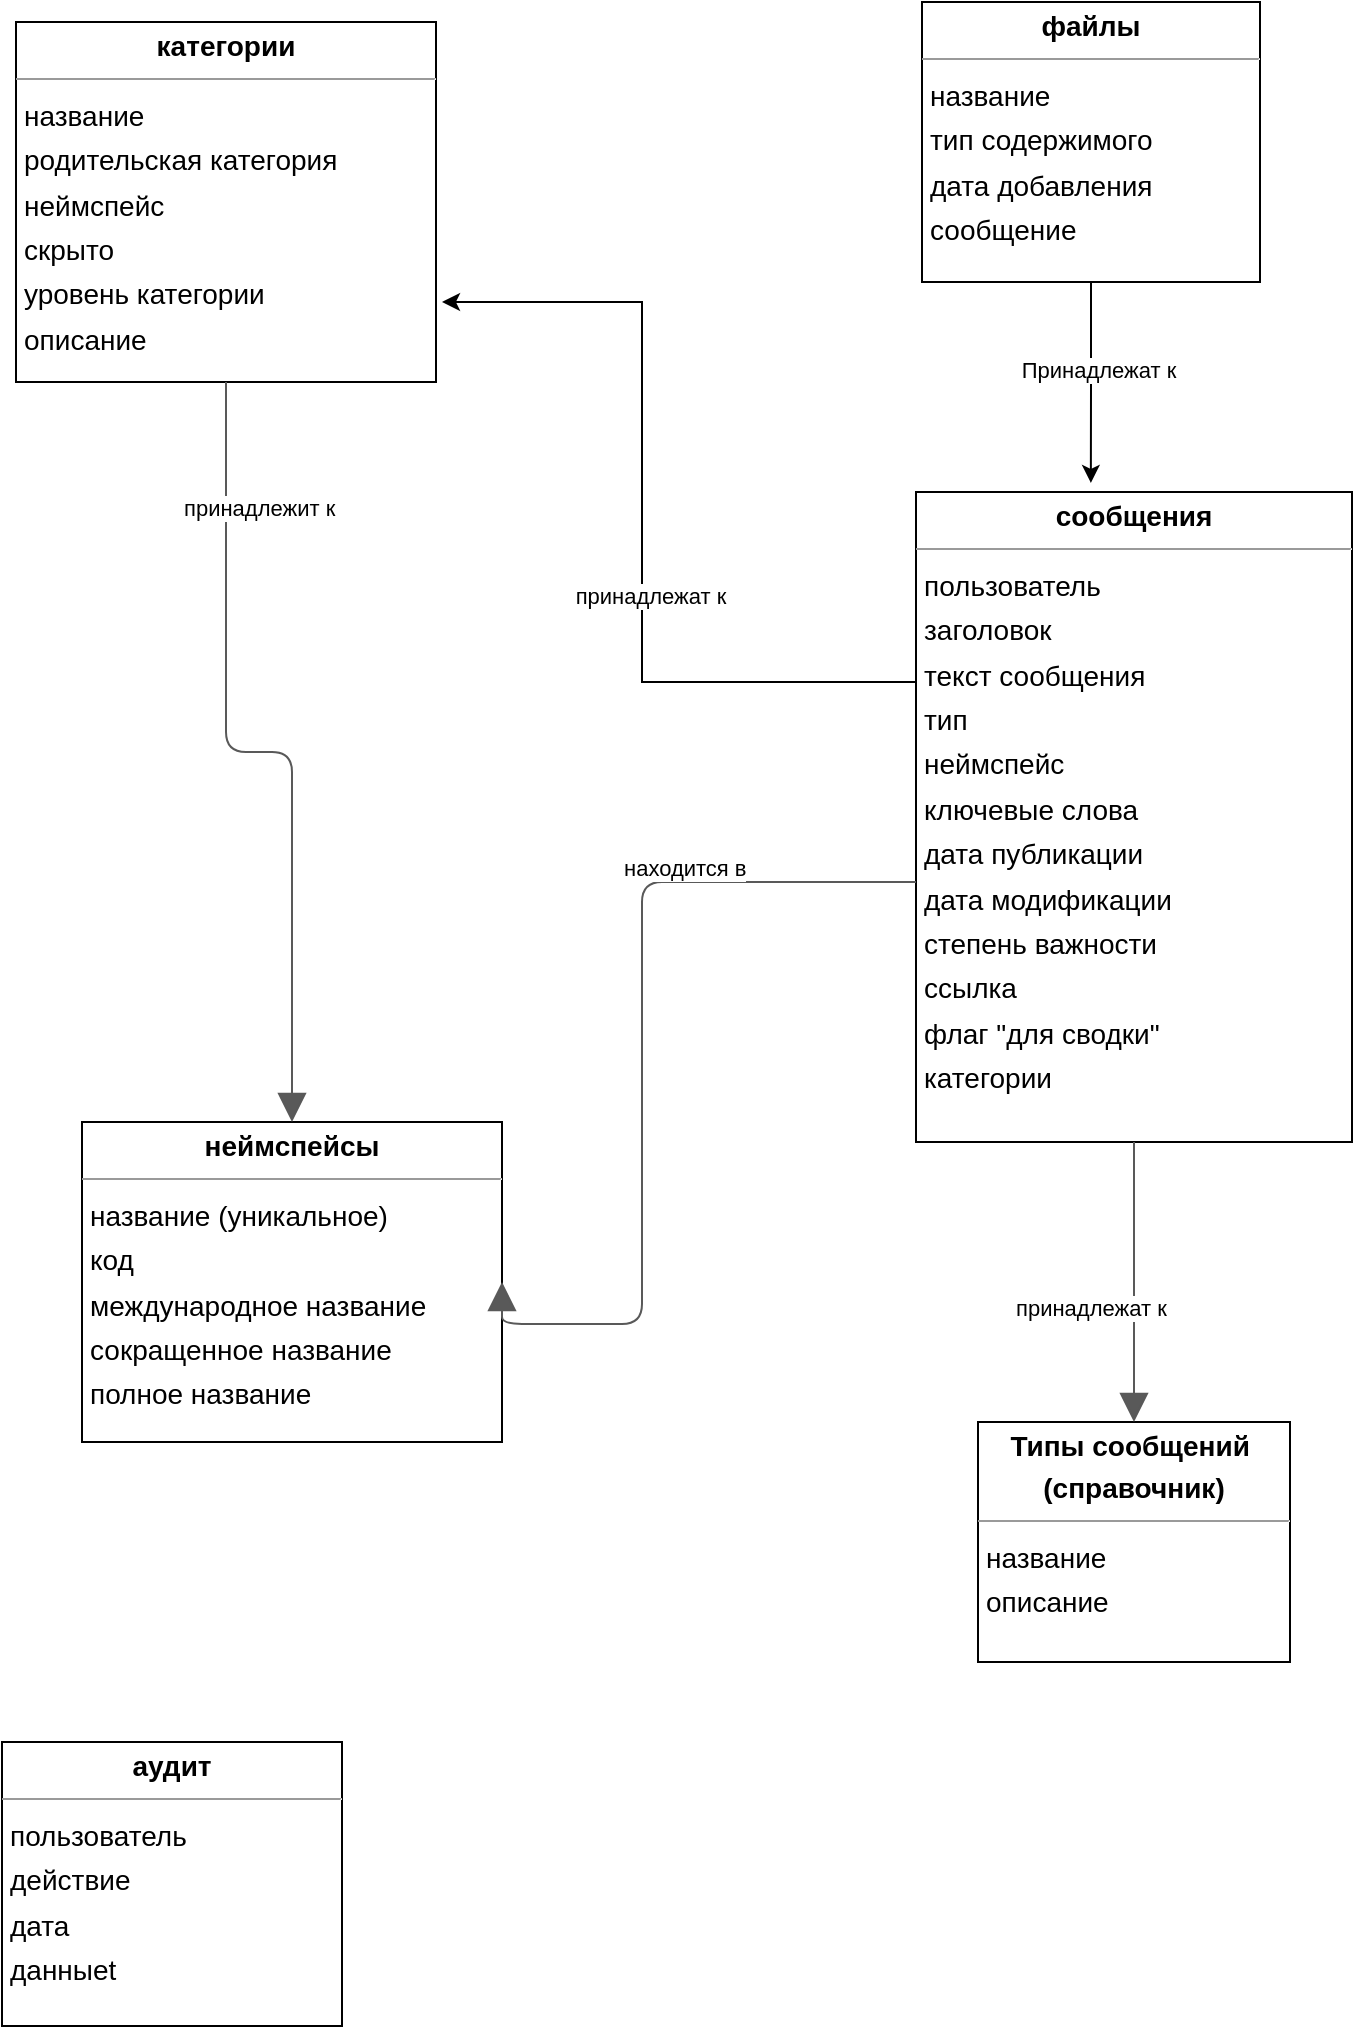 <mxfile version="26.0.11" pages="6">
  <diagram id="8YVet-FXSzYokZO9BPNg" name="Инфологическая">
    <mxGraphModel dx="1450" dy="965" grid="1" gridSize="10" guides="1" tooltips="1" connect="1" arrows="1" fold="1" page="0" pageScale="1" pageWidth="827" pageHeight="1169" background="none" math="0" shadow="0">
      <root>
        <mxCell id="0" />
        <mxCell id="1" parent="0" />
        <mxCell id="node1" value="&lt;p style=&quot;margin:0px;margin-top:4px;text-align:center;&quot;&gt;&lt;b&gt;аудит&lt;/b&gt;&lt;/p&gt;&lt;hr size=&quot;1&quot;&gt;&lt;p style=&quot;margin:0 0 0 4px;line-height:1.6;&quot;&gt; пользователь&lt;/p&gt;&lt;p style=&quot;margin:0 0 0 4px;line-height:1.6;&quot;&gt;действие&lt;/p&gt;&lt;p style=&quot;margin:0 0 0 4px;line-height:1.6;&quot;&gt;дата&lt;/p&gt;&lt;p style=&quot;margin:0 0 0 4px;line-height:1.6;&quot;&gt;данныеt&lt;/p&gt;" style="verticalAlign=top;align=left;overflow=fill;fontSize=14;fontFamily=Helvetica;html=1;rounded=0;shadow=0;comic=0;labelBackgroundColor=none;strokeWidth=1;" parent="1" vertex="1">
          <mxGeometry x="-200" y="790" width="170" height="142" as="geometry" />
        </mxCell>
        <mxCell id="node10" value="&lt;p style=&quot;margin:0px;margin-top:4px;text-align:center;&quot;&gt;&lt;b&gt;категории&lt;/b&gt;&lt;/p&gt;&lt;hr size=&quot;1&quot;&gt;&lt;p style=&quot;margin:0 0 0 4px;line-height:1.6;&quot;&gt;название&lt;br&gt;родительская категория&lt;/p&gt;&lt;p style=&quot;margin:0 0 0 4px;line-height:1.6;&quot;&gt;неймспейс&lt;br&gt;скрыто&lt;br&gt;уровень категории&lt;br&gt;описание&lt;/p&gt;" style="verticalAlign=top;align=left;overflow=fill;fontSize=14;fontFamily=Helvetica;html=1;rounded=0;shadow=0;comic=0;labelBackgroundColor=none;strokeWidth=1;" parent="1" vertex="1">
          <mxGeometry x="-193" y="-70" width="210" height="180" as="geometry" />
        </mxCell>
        <mxCell id="node6" value="&lt;p style=&quot;margin:0px;margin-top:4px;text-align:center;&quot;&gt;&lt;b&gt;файлы&lt;/b&gt;&lt;/p&gt;&lt;hr size=&quot;1&quot;&gt;&lt;p style=&quot;margin:0 0 0 4px;line-height:1.6;&quot;&gt;название&lt;br&gt;тип содержимого&lt;br&gt;дата добавления&lt;br&gt;сообщение&lt;br&gt;&lt;/p&gt;" style="verticalAlign=top;align=left;overflow=fill;fontSize=14;fontFamily=Helvetica;html=1;rounded=0;shadow=0;comic=0;labelBackgroundColor=none;strokeWidth=1;" parent="1" vertex="1">
          <mxGeometry x="260" y="-80" width="169" height="140" as="geometry" />
        </mxCell>
        <mxCell id="bi7rKY-E8-KPmBx-EdIX-3" style="edgeStyle=orthogonalEdgeStyle;rounded=0;orthogonalLoop=1;jettySize=auto;html=1;" parent="1" source="node4" edge="1">
          <mxGeometry relative="1" as="geometry">
            <mxPoint x="20" y="70" as="targetPoint" />
            <Array as="points">
              <mxPoint x="120" y="260" />
              <mxPoint x="120" y="70" />
            </Array>
          </mxGeometry>
        </mxCell>
        <mxCell id="bi7rKY-E8-KPmBx-EdIX-4" value="принадлежат к" style="edgeLabel;html=1;align=center;verticalAlign=middle;resizable=0;points=[];" parent="bi7rKY-E8-KPmBx-EdIX-3" vertex="1" connectable="0">
          <mxGeometry x="-0.158" y="-4" relative="1" as="geometry">
            <mxPoint as="offset" />
          </mxGeometry>
        </mxCell>
        <mxCell id="node4" value="&lt;p style=&quot;margin:0px;margin-top:4px;text-align:center;&quot;&gt;&lt;b&gt;сообщения&lt;/b&gt;&lt;/p&gt;&lt;hr size=&quot;1&quot;&gt;&lt;p style=&quot;margin:0 0 0 4px;line-height:1.6;&quot;&gt; пользователь&lt;/p&gt;&lt;p style=&quot;margin:0 0 0 4px;line-height:1.6;&quot;&gt;заголовок&lt;/p&gt;&lt;p style=&quot;margin:0 0 0 4px;line-height:1.6;&quot;&gt;текст сообщения&lt;br&gt;тип&lt;br&gt;неймспейс&lt;/p&gt;&lt;p style=&quot;margin:0 0 0 4px;line-height:1.6;&quot;&gt;ключевые слова&lt;/p&gt;&lt;p style=&quot;margin:0 0 0 4px;line-height:1.6;&quot;&gt;дата публикации&lt;/p&gt;&lt;p style=&quot;margin:0 0 0 4px;line-height:1.6;&quot;&gt;дата модификации&lt;/p&gt;&lt;p style=&quot;margin:0 0 0 4px;line-height:1.6;&quot;&gt;степень важности&lt;/p&gt;&lt;p style=&quot;margin:0 0 0 4px;line-height:1.6;&quot;&gt; ссылка&lt;br&gt;&lt;/p&gt;&lt;p style=&quot;margin:0 0 0 4px;line-height:1.6;&quot;&gt;флаг &quot;для сводки&quot;&lt;/p&gt;&lt;p style=&quot;margin:0 0 0 4px;line-height:1.6;&quot;&gt;категории&lt;/p&gt;&lt;p style=&quot;margin:0 0 0 4px;line-height:1.6;&quot;&gt;&lt;br&gt;&lt;/p&gt;" style="verticalAlign=top;align=left;overflow=fill;fontSize=14;fontFamily=Helvetica;html=1;rounded=0;shadow=0;comic=0;labelBackgroundColor=none;strokeWidth=1;" parent="1" vertex="1">
          <mxGeometry x="257" y="165" width="218" height="325" as="geometry" />
        </mxCell>
        <mxCell id="node13" value="&lt;p style=&quot;margin:0px;margin-top:4px;text-align:center;&quot;&gt;&lt;b&gt;неймспейсы&lt;/b&gt;&lt;/p&gt;&lt;hr size=&quot;1&quot;&gt;&lt;p style=&quot;margin:0 0 0 4px;line-height:1.6;&quot;&gt; название (уникальное)&lt;br&gt;код&lt;br&gt;международное название&lt;br&gt; сокращенное название&lt;br&gt; полное название&lt;/p&gt;" style="verticalAlign=top;align=left;overflow=fill;fontSize=14;fontFamily=Helvetica;html=1;rounded=0;shadow=0;comic=0;labelBackgroundColor=none;strokeWidth=1;" parent="1" vertex="1">
          <mxGeometry x="-160" y="480" width="210" height="160" as="geometry" />
        </mxCell>
        <mxCell id="node9" value="&lt;p style=&quot;margin:0px;margin-top:4px;text-align:center;&quot;&gt;&lt;b&gt;Типы сообщений&amp;nbsp;&lt;/b&gt;&lt;/p&gt;&lt;p style=&quot;margin:0px;margin-top:4px;text-align:center;&quot;&gt;&lt;b&gt;(справочник)&lt;/b&gt;&lt;/p&gt;&lt;hr size=&quot;1&quot;&gt;&lt;p style=&quot;margin:0 0 0 4px;line-height:1.6;&quot;&gt;&lt;/p&gt;&lt;p style=&quot;margin:0 0 0 4px;line-height:1.6;&quot;&gt;название&lt;/p&gt;&lt;p style=&quot;margin:0 0 0 4px;line-height:1.6;&quot;&gt;описание&lt;/p&gt;" style="verticalAlign=top;align=left;overflow=fill;fontSize=14;fontFamily=Helvetica;html=1;rounded=0;shadow=0;comic=0;labelBackgroundColor=none;strokeWidth=1;" parent="1" vertex="1">
          <mxGeometry x="288" y="630" width="156" height="120" as="geometry" />
        </mxCell>
        <mxCell id="edge3" value="" style="html=1;rounded=1;edgeStyle=orthogonalEdgeStyle;dashed=0;startArrow=none;endArrow=block;endSize=12;strokeColor=#595959;exitX=0.500;exitY=1.000;exitDx=0;exitDy=0;entryX=0.500;entryY=0.000;entryDx=0;entryDy=0;" parent="1" source="node10" target="node13" edge="1">
          <mxGeometry width="50" height="50" relative="1" as="geometry">
            <Array as="points" />
          </mxGeometry>
        </mxCell>
        <mxCell id="label20" value="принадлежит к&amp;nbsp;" style="edgeLabel;resizable=0;html=1;align=left;verticalAlign=top;strokeColor=default;" parent="edge3" vertex="1" connectable="0">
          <mxGeometry x="-111" y="160" as="geometry" />
        </mxCell>
        <mxCell id="edge8" value="" style="html=1;rounded=1;edgeStyle=orthogonalEdgeStyle;dashed=0;startArrow=none;endArrow=block;endSize=12;strokeColor=#595959;entryX=1.000;entryY=0.500;entryDx=0;entryDy=0;" parent="1" target="node13" edge="1">
          <mxGeometry width="50" height="50" relative="1" as="geometry">
            <Array as="points">
              <mxPoint x="257" y="360" />
              <mxPoint x="120" y="360" />
              <mxPoint x="120" y="581" />
            </Array>
            <mxPoint x="257" y="360" as="sourcePoint" />
          </mxGeometry>
        </mxCell>
        <mxCell id="label50" value="находится в" style="edgeLabel;resizable=0;html=1;align=left;verticalAlign=top;strokeColor=default;" parent="edge8" vertex="1" connectable="0">
          <mxGeometry x="109" y="340" as="geometry" />
        </mxCell>
        <mxCell id="edge7" value="" style="html=1;rounded=1;edgeStyle=orthogonalEdgeStyle;dashed=0;startArrow=none;endArrow=block;endSize=12;strokeColor=#595959;exitX=0.500;exitY=1.000;exitDx=0;exitDy=0;entryX=0.500;entryY=0.000;entryDx=0;entryDy=0;" parent="1" source="node4" target="node9" edge="1">
          <mxGeometry width="50" height="50" relative="1" as="geometry">
            <Array as="points" />
          </mxGeometry>
        </mxCell>
        <mxCell id="label44" value="принадлежат к" style="edgeLabel;resizable=0;html=1;align=left;verticalAlign=top;strokeColor=default;" parent="edge7" vertex="1" connectable="0">
          <mxGeometry x="305" y="560" as="geometry" />
        </mxCell>
        <mxCell id="edge2" value="" style="html=1;rounded=1;edgeStyle=orthogonalEdgeStyle;dashed=0;startArrow=none;endArrow=block;endSize=12;strokeColor=#595959;exitX=0.500;exitY=1.001;exitDx=0;exitDy=0;entryX=0.500;entryY=0.000;entryDx=0;entryDy=0;" parent="1" edge="1">
          <mxGeometry width="50" height="50" relative="1" as="geometry">
            <Array as="points" />
            <mxPoint x="698" y="78" as="targetPoint" />
          </mxGeometry>
        </mxCell>
        <mxCell id="label14" value="plot_id:id" style="edgeLabel;resizable=0;html=1;align=left;verticalAlign=top;strokeColor=default;" parent="edge2" vertex="1" connectable="0">
          <mxGeometry x="640" y="49" as="geometry" />
        </mxCell>
        <mxCell id="kxN0hn3O8rGiXAaR2LHc-2" style="edgeStyle=orthogonalEdgeStyle;rounded=0;orthogonalLoop=1;jettySize=auto;html=1;entryX=0.401;entryY=-0.014;entryDx=0;entryDy=0;entryPerimeter=0;" edge="1" parent="1" source="node6" target="node4">
          <mxGeometry relative="1" as="geometry" />
        </mxCell>
        <mxCell id="kxN0hn3O8rGiXAaR2LHc-3" value="&lt;span style=&quot;text-align: left;&quot;&gt;Принадлежат к&lt;/span&gt;" style="edgeLabel;html=1;align=center;verticalAlign=middle;resizable=0;points=[];" vertex="1" connectable="0" parent="kxN0hn3O8rGiXAaR2LHc-2">
          <mxGeometry x="-0.169" y="3" relative="1" as="geometry">
            <mxPoint y="2" as="offset" />
          </mxGeometry>
        </mxCell>
      </root>
    </mxGraphModel>
  </diagram>
  <diagram name="Концептуальная-после" id="h2fwj2_YHiWq_1g_TVKk">
    <mxGraphModel dx="931" dy="818" grid="1" gridSize="10" guides="1" tooltips="1" connect="1" arrows="1" fold="1" page="0" pageScale="1" pageWidth="827" pageHeight="1169" background="none" math="0" shadow="0">
      <root>
        <mxCell id="H9yYRgg4UYELlZ4805SK-0" />
        <mxCell id="H9yYRgg4UYELlZ4805SK-1" parent="H9yYRgg4UYELlZ4805SK-0" />
        <mxCell id="H9yYRgg4UYELlZ4805SK-2" value="&lt;p style=&quot;margin:0px;margin-top:4px;text-align:center;&quot;&gt;&lt;b&gt;Источники&lt;/b&gt;&lt;/p&gt;&lt;hr size=&quot;1&quot;&gt;&lt;p style=&quot;margin:0 0 0 4px;line-height:1.6;&quot;&gt;Интернет&lt;/p&gt;&lt;p style=&quot;margin:0 0 0 4px;line-height:1.6;&quot;&gt;СМИ&lt;/p&gt;&lt;p style=&quot;margin:0 0 0 4px;line-height:1.6;&quot;&gt;Публикации&lt;/p&gt;" style="verticalAlign=top;align=left;overflow=fill;fontSize=14;fontFamily=Helvetica;html=1;rounded=0;shadow=1;comic=0;labelBackgroundColor=none;strokeWidth=1;" vertex="1" parent="H9yYRgg4UYELlZ4805SK-1">
          <mxGeometry x="940" y="160" width="170" height="100" as="geometry" />
        </mxCell>
        <mxCell id="H9yYRgg4UYELlZ4805SK-7" value="&lt;p style=&quot;margin:0px;margin-top:4px;text-align:center;&quot;&gt;&lt;b&gt;сообщения&lt;/b&gt;&lt;/p&gt;&lt;hr size=&quot;1&quot;&gt;&lt;p style=&quot;margin:0 0 0 4px;line-height:1.6;&quot;&gt; пользователь&lt;/p&gt;&lt;p style=&quot;margin:0 0 0 4px;line-height:1.6;&quot;&gt;заголовок&lt;/p&gt;&lt;p style=&quot;margin:0 0 0 4px;line-height:1.6;&quot;&gt;текст сообщения&lt;br&gt;неймспейс&lt;/p&gt;&lt;p style=&quot;margin:0 0 0 4px;line-height:1.6;&quot;&gt;&lt;br&gt;&lt;/p&gt;" style="verticalAlign=top;align=left;overflow=fill;fontSize=14;fontFamily=Helvetica;html=1;rounded=0;shadow=0;comic=0;labelBackgroundColor=none;strokeWidth=1;" vertex="1" parent="H9yYRgg4UYELlZ4805SK-1">
          <mxGeometry x="257" y="165" width="218" height="135" as="geometry" />
        </mxCell>
        <mxCell id="H9yYRgg4UYELlZ4805SK-16" value="" style="html=1;rounded=1;edgeStyle=orthogonalEdgeStyle;dashed=0;startArrow=none;endArrow=block;endSize=12;strokeColor=#595959;exitX=0.500;exitY=1.001;exitDx=0;exitDy=0;entryX=0.500;entryY=0.000;entryDx=0;entryDy=0;" edge="1" parent="H9yYRgg4UYELlZ4805SK-1">
          <mxGeometry width="50" height="50" relative="1" as="geometry">
            <Array as="points" />
            <mxPoint x="698" y="78" as="targetPoint" />
          </mxGeometry>
        </mxCell>
        <mxCell id="H9yYRgg4UYELlZ4805SK-17" value="plot_id:id" style="edgeLabel;resizable=0;html=1;align=left;verticalAlign=top;strokeColor=default;" vertex="1" connectable="0" parent="H9yYRgg4UYELlZ4805SK-16">
          <mxGeometry x="640" y="49" as="geometry" />
        </mxCell>
        <mxCell id="H9yYRgg4UYELlZ4805SK-18" style="edgeStyle=orthogonalEdgeStyle;rounded=0;orthogonalLoop=1;jettySize=auto;html=1;entryX=0.401;entryY=-0.014;entryDx=0;entryDy=0;entryPerimeter=0;" edge="1" parent="H9yYRgg4UYELlZ4805SK-1" source="H9yYRgg4UYELlZ4805SK-4" target="H9yYRgg4UYELlZ4805SK-7">
          <mxGeometry relative="1" as="geometry" />
        </mxCell>
        <mxCell id="H9yYRgg4UYELlZ4805SK-19" value="&lt;div style=&quot;text-align: left;&quot;&gt;&lt;span style=&quot;background-color: light-dark(#ffffff, var(--ge-dark-color, #121212)); color: light-dark(rgb(0, 0, 0), rgb(255, 255, 255));&quot;&gt;Содержат&lt;/span&gt;&lt;/div&gt;" style="edgeLabel;html=1;align=center;verticalAlign=middle;resizable=0;points=[];" vertex="1" connectable="0" parent="H9yYRgg4UYELlZ4805SK-18">
          <mxGeometry x="-0.169" y="3" relative="1" as="geometry">
            <mxPoint y="2" as="offset" />
          </mxGeometry>
        </mxCell>
        <mxCell id="H9yYRgg4UYELlZ4805SK-4" value="&lt;p style=&quot;margin:0px;margin-top:4px;text-align:center;&quot;&gt;&lt;b&gt;Отчеты&lt;/b&gt;&lt;/p&gt;&lt;hr size=&quot;1&quot;&gt;&lt;p style=&quot;margin:0 0 0 4px;line-height:1.6;&quot;&gt;название&lt;br&gt;дата добавления&lt;br&gt;&lt;/p&gt;" style="verticalAlign=top;align=left;overflow=fill;fontSize=14;fontFamily=Helvetica;html=1;rounded=0;shadow=1;comic=0;labelBackgroundColor=none;strokeWidth=1;" vertex="1" parent="H9yYRgg4UYELlZ4805SK-1">
          <mxGeometry x="257" y="-80" width="169" height="90" as="geometry" />
        </mxCell>
        <mxCell id="GTfPAmQL-3Tf0_dy3Wu0-4" style="edgeStyle=orthogonalEdgeStyle;rounded=0;orthogonalLoop=1;jettySize=auto;html=1;" edge="1" parent="H9yYRgg4UYELlZ4805SK-1">
          <mxGeometry relative="1" as="geometry">
            <mxPoint x="380" y="-20" as="targetPoint" />
            <mxPoint x="685" y="165" as="sourcePoint" />
            <Array as="points">
              <mxPoint x="685" y="-20" />
            </Array>
          </mxGeometry>
        </mxCell>
        <mxCell id="GTfPAmQL-3Tf0_dy3Wu0-5" value="Генерирует" style="edgeLabel;html=1;align=center;verticalAlign=middle;resizable=0;points=[];" vertex="1" connectable="0" parent="GTfPAmQL-3Tf0_dy3Wu0-4">
          <mxGeometry x="0.247" relative="1" as="geometry">
            <mxPoint as="offset" />
          </mxGeometry>
        </mxCell>
        <mxCell id="GTfPAmQL-3Tf0_dy3Wu0-0" value="&lt;p style=&quot;margin:0px;margin-top:4px;text-align:center;&quot;&gt;&lt;b&gt;Аналитик&lt;/b&gt;&lt;/p&gt;&lt;hr size=&quot;1&quot;&gt;&lt;p style=&quot;margin:0 0 0 4px;line-height:1.6;&quot;&gt;Области иследования&amp;nbsp;&lt;/p&gt;&lt;p style=&quot;margin:0 0 0 4px;line-height:1.6;&quot;&gt;(неймспейсы)&amp;nbsp;&lt;/p&gt;&lt;p style=&quot;margin:0 0 0 4px;line-height:1.6;&quot;&gt;Роли&lt;/p&gt;" style="verticalAlign=top;align=left;overflow=fill;fontSize=14;fontFamily=Helvetica;html=1;rounded=0;shadow=1;comic=0;labelBackgroundColor=none;strokeWidth=1;" vertex="1" parent="H9yYRgg4UYELlZ4805SK-1">
          <mxGeometry x="650" y="165" width="170" height="100" as="geometry" />
        </mxCell>
        <mxCell id="GTfPAmQL-3Tf0_dy3Wu0-1" style="edgeStyle=orthogonalEdgeStyle;rounded=0;orthogonalLoop=1;jettySize=auto;html=1;entryX=0.977;entryY=0.385;entryDx=0;entryDy=0;entryPerimeter=0;" edge="1" parent="H9yYRgg4UYELlZ4805SK-1" source="GTfPAmQL-3Tf0_dy3Wu0-0" target="H9yYRgg4UYELlZ4805SK-7">
          <mxGeometry relative="1" as="geometry" />
        </mxCell>
        <mxCell id="GTfPAmQL-3Tf0_dy3Wu0-2" value="Сохраняет" style="edgeLabel;html=1;align=center;verticalAlign=middle;resizable=0;points=[];" vertex="1" connectable="0" parent="GTfPAmQL-3Tf0_dy3Wu0-1">
          <mxGeometry x="-0.039" y="-3" relative="1" as="geometry">
            <mxPoint x="3" as="offset" />
          </mxGeometry>
        </mxCell>
        <mxCell id="GTfPAmQL-3Tf0_dy3Wu0-3" value="Просматривает" style="edgeStyle=orthogonalEdgeStyle;rounded=0;orthogonalLoop=1;jettySize=auto;html=1;entryX=0;entryY=0.6;entryDx=0;entryDy=0;entryPerimeter=0;" edge="1" parent="H9yYRgg4UYELlZ4805SK-1" source="GTfPAmQL-3Tf0_dy3Wu0-0" target="H9yYRgg4UYELlZ4805SK-2">
          <mxGeometry relative="1" as="geometry" />
        </mxCell>
        <mxCell id="GTfPAmQL-3Tf0_dy3Wu0-6" style="edgeStyle=orthogonalEdgeStyle;rounded=0;orthogonalLoop=1;jettySize=auto;html=1;entryX=0.432;entryY=0;entryDx=0;entryDy=0;entryPerimeter=0;" edge="1" parent="H9yYRgg4UYELlZ4805SK-1" target="H9yYRgg4UYELlZ4805SK-4">
          <mxGeometry relative="1" as="geometry">
            <mxPoint x="690" y="-150" as="sourcePoint" />
            <mxPoint x="440" y="-40" as="targetPoint" />
          </mxGeometry>
        </mxCell>
        <mxCell id="GTfPAmQL-3Tf0_dy3Wu0-7" value="Согласует" style="edgeLabel;html=1;align=center;verticalAlign=middle;resizable=0;points=[];" vertex="1" connectable="0" parent="GTfPAmQL-3Tf0_dy3Wu0-6">
          <mxGeometry x="0.156" y="4" relative="1" as="geometry">
            <mxPoint as="offset" />
          </mxGeometry>
        </mxCell>
        <mxCell id="H9yYRgg4UYELlZ4805SK-3" value="&lt;p style=&quot;margin:0px;margin-top:4px;text-align:center;&quot;&gt;&lt;b&gt;Руководитель направления&lt;/b&gt;&lt;/p&gt;&lt;hr size=&quot;1&quot;&gt;&lt;p style=&quot;margin:0 0 0 4px;line-height:1.6;&quot;&gt;Область исследований&lt;/p&gt;&lt;p style=&quot;margin:0 0 0 4px;line-height:1.6;&quot;&gt;&amp;nbsp;(неймспейс)&amp;nbsp;&lt;/p&gt;" style="verticalAlign=top;align=left;overflow=fill;fontSize=14;fontFamily=Helvetica;html=1;rounded=0;shadow=0;comic=0;labelBackgroundColor=none;strokeWidth=1;" vertex="1" parent="H9yYRgg4UYELlZ4805SK-1">
          <mxGeometry x="680" y="-200" width="210" height="100" as="geometry" />
        </mxCell>
        <mxCell id="WN-pZxcalHcgpLH7euhY-0" style="edgeStyle=orthogonalEdgeStyle;rounded=0;orthogonalLoop=1;jettySize=auto;html=1;entryX=0.794;entryY=0.05;entryDx=0;entryDy=0;entryPerimeter=0;" edge="1" parent="H9yYRgg4UYELlZ4805SK-1">
          <mxGeometry relative="1" as="geometry">
            <mxPoint x="784.5" y="-105" as="sourcePoint" />
            <mxPoint x="784.5" y="165" as="targetPoint" />
          </mxGeometry>
        </mxCell>
        <mxCell id="WN-pZxcalHcgpLH7euhY-1" value="Управляет" style="edgeLabel;html=1;align=center;verticalAlign=middle;resizable=0;points=[];" vertex="1" connectable="0" parent="WN-pZxcalHcgpLH7euhY-0">
          <mxGeometry x="-0.218" y="-3" relative="1" as="geometry">
            <mxPoint as="offset" />
          </mxGeometry>
        </mxCell>
      </root>
    </mxGraphModel>
  </diagram>
  <diagram name="Концептуальная - до" id="csulIQJYct608M51LZGP">
    <mxGraphModel dx="1990" dy="1287" grid="1" gridSize="10" guides="1" tooltips="1" connect="1" arrows="1" fold="1" page="0" pageScale="1" pageWidth="827" pageHeight="1169" background="none" math="0" shadow="0">
      <root>
        <mxCell id="mUqrWvGxXhPrgS_QjJu5-0" />
        <mxCell id="mUqrWvGxXhPrgS_QjJu5-1" parent="mUqrWvGxXhPrgS_QjJu5-0" />
        <mxCell id="mUqrWvGxXhPrgS_QjJu5-2" value="&lt;p style=&quot;margin:0px;margin-top:4px;text-align:center;&quot;&gt;&lt;b&gt;Источники&lt;/b&gt;&lt;/p&gt;&lt;hr size=&quot;1&quot;&gt;&lt;p style=&quot;margin:0 0 0 4px;line-height:1.6;&quot;&gt;Интернет&lt;/p&gt;&lt;p style=&quot;margin:0 0 0 4px;line-height:1.6;&quot;&gt;СМИ&lt;/p&gt;&lt;p style=&quot;margin:0 0 0 4px;line-height:1.6;&quot;&gt;Публикации&lt;/p&gt;" style="verticalAlign=top;align=left;overflow=fill;fontSize=14;fontFamily=Helvetica;html=1;rounded=0;shadow=1;comic=0;labelBackgroundColor=none;strokeWidth=1;" parent="mUqrWvGxXhPrgS_QjJu5-1" vertex="1">
          <mxGeometry x="1020" y="150" width="170" height="100" as="geometry" />
        </mxCell>
        <mxCell id="mUqrWvGxXhPrgS_QjJu5-4" value="" style="html=1;rounded=1;edgeStyle=orthogonalEdgeStyle;dashed=0;startArrow=none;endArrow=block;endSize=12;strokeColor=#595959;exitX=0.500;exitY=1.001;exitDx=0;exitDy=0;entryX=0.500;entryY=0.000;entryDx=0;entryDy=0;" parent="mUqrWvGxXhPrgS_QjJu5-1" edge="1">
          <mxGeometry width="50" height="50" relative="1" as="geometry">
            <Array as="points" />
            <mxPoint x="698" y="78" as="targetPoint" />
          </mxGeometry>
        </mxCell>
        <mxCell id="mUqrWvGxXhPrgS_QjJu5-5" value="plot_id:id" style="edgeLabel;resizable=0;html=1;align=left;verticalAlign=top;strokeColor=default;" parent="mUqrWvGxXhPrgS_QjJu5-4" vertex="1" connectable="0">
          <mxGeometry x="640" y="49" as="geometry" />
        </mxCell>
        <mxCell id="mUqrWvGxXhPrgS_QjJu5-6" style="edgeStyle=orthogonalEdgeStyle;rounded=0;orthogonalLoop=1;jettySize=auto;html=1;entryX=0.401;entryY=-0.014;entryDx=0;entryDy=0;entryPerimeter=0;" parent="mUqrWvGxXhPrgS_QjJu5-1" source="mUqrWvGxXhPrgS_QjJu5-8" target="mUqrWvGxXhPrgS_QjJu5-3" edge="1">
          <mxGeometry relative="1" as="geometry" />
        </mxCell>
        <mxCell id="mUqrWvGxXhPrgS_QjJu5-7" value="&lt;div style=&quot;text-align: left;&quot;&gt;&lt;span style=&quot;background-color: light-dark(#ffffff, var(--ge-dark-color, #121212)); color: light-dark(rgb(0, 0, 0), rgb(255, 255, 255));&quot;&gt;Содержат&lt;/span&gt;&lt;/div&gt;" style="edgeLabel;html=1;align=center;verticalAlign=middle;resizable=0;points=[];" parent="mUqrWvGxXhPrgS_QjJu5-6" vertex="1" connectable="0">
          <mxGeometry x="-0.169" y="3" relative="1" as="geometry">
            <mxPoint y="2" as="offset" />
          </mxGeometry>
        </mxCell>
        <mxCell id="mUqrWvGxXhPrgS_QjJu5-8" value="&lt;p style=&quot;margin:0px;margin-top:4px;text-align:center;&quot;&gt;&lt;b&gt;Отчеты&lt;/b&gt;&lt;/p&gt;&lt;hr size=&quot;1&quot;&gt;&lt;p style=&quot;margin:0 0 0 4px;line-height:1.6;&quot;&gt;название&lt;br&gt;дата добавления&lt;/p&gt;" style="verticalAlign=top;align=left;overflow=fill;fontSize=14;fontFamily=Helvetica;html=1;rounded=0;shadow=1;comic=0;labelBackgroundColor=none;strokeWidth=1;" parent="mUqrWvGxXhPrgS_QjJu5-1" vertex="1">
          <mxGeometry x="330" y="-80" width="169" height="90" as="geometry" />
        </mxCell>
        <mxCell id="mUqrWvGxXhPrgS_QjJu5-12" style="edgeStyle=orthogonalEdgeStyle;rounded=0;orthogonalLoop=1;jettySize=auto;html=1;entryX=0.977;entryY=0.385;entryDx=0;entryDy=0;entryPerimeter=0;" parent="mUqrWvGxXhPrgS_QjJu5-1" source="mUqrWvGxXhPrgS_QjJu5-11" target="mUqrWvGxXhPrgS_QjJu5-3" edge="1">
          <mxGeometry relative="1" as="geometry" />
        </mxCell>
        <mxCell id="mUqrWvGxXhPrgS_QjJu5-13" value="Сохраняет локально" style="edgeLabel;html=1;align=center;verticalAlign=middle;resizable=0;points=[];" parent="mUqrWvGxXhPrgS_QjJu5-12" vertex="1" connectable="0">
          <mxGeometry x="-0.039" y="-3" relative="1" as="geometry">
            <mxPoint x="3" as="offset" />
          </mxGeometry>
        </mxCell>
        <mxCell id="mUqrWvGxXhPrgS_QjJu5-14" value="Просматривает" style="edgeStyle=orthogonalEdgeStyle;rounded=0;orthogonalLoop=1;jettySize=auto;html=1;entryX=0;entryY=0.6;entryDx=0;entryDy=0;entryPerimeter=0;" parent="mUqrWvGxXhPrgS_QjJu5-1" source="mUqrWvGxXhPrgS_QjJu5-11" target="mUqrWvGxXhPrgS_QjJu5-2" edge="1">
          <mxGeometry relative="1" as="geometry" />
        </mxCell>
        <mxCell id="mUqrWvGxXhPrgS_QjJu5-15" style="edgeStyle=orthogonalEdgeStyle;rounded=0;orthogonalLoop=1;jettySize=auto;html=1;entryX=0.432;entryY=0;entryDx=0;entryDy=0;entryPerimeter=0;exitX=0;exitY=0.405;exitDx=0;exitDy=0;exitPerimeter=0;" parent="mUqrWvGxXhPrgS_QjJu5-1" source="mUqrWvGxXhPrgS_QjJu5-17" target="mUqrWvGxXhPrgS_QjJu5-8" edge="1">
          <mxGeometry relative="1" as="geometry">
            <mxPoint x="690" y="-160" as="sourcePoint" />
            <mxPoint x="440" y="-40" as="targetPoint" />
          </mxGeometry>
        </mxCell>
        <mxCell id="mUqrWvGxXhPrgS_QjJu5-16" value="Пишет" style="edgeLabel;html=1;align=center;verticalAlign=middle;resizable=0;points=[];" parent="mUqrWvGxXhPrgS_QjJu5-15" vertex="1" connectable="0">
          <mxGeometry x="0.156" y="4" relative="1" as="geometry">
            <mxPoint as="offset" />
          </mxGeometry>
        </mxCell>
        <mxCell id="mUqrWvGxXhPrgS_QjJu5-17" value="&lt;p style=&quot;margin:0px;margin-top:4px;text-align:center;&quot;&gt;&lt;b&gt;Руководитель направления&lt;/b&gt;&lt;/p&gt;&lt;hr size=&quot;1&quot;&gt;&lt;p style=&quot;margin:0 0 0 4px;line-height:1.6;&quot;&gt;Область исследований&lt;/p&gt;&lt;p style=&quot;margin:0 0 0 4px;line-height:1.6;&quot;&gt;&amp;nbsp;(неймспейс)&amp;nbsp;&lt;/p&gt;" style="verticalAlign=top;align=left;overflow=fill;fontSize=14;fontFamily=Helvetica;html=1;rounded=0;shadow=0;comic=0;labelBackgroundColor=none;strokeWidth=1;" parent="mUqrWvGxXhPrgS_QjJu5-1" vertex="1">
          <mxGeometry x="700" y="-220" width="250" height="100" as="geometry" />
        </mxCell>
        <mxCell id="py8XUZlMlKfdHzIDHzgJ-0" style="edgeStyle=orthogonalEdgeStyle;rounded=0;orthogonalLoop=1;jettySize=auto;html=1;entryX=1;entryY=0.5;entryDx=0;entryDy=0;" parent="mUqrWvGxXhPrgS_QjJu5-1" source="mUqrWvGxXhPrgS_QjJu5-3" target="iwrHe_TyTzLj7PvzGOrH-0" edge="1">
          <mxGeometry relative="1" as="geometry">
            <mxPoint x="180" y="218" as="targetPoint" />
          </mxGeometry>
        </mxCell>
        <mxCell id="py8XUZlMlKfdHzIDHzgJ-1" value="Содержатся" style="edgeLabel;html=1;align=center;verticalAlign=middle;resizable=0;points=[];" parent="py8XUZlMlKfdHzIDHzgJ-0" vertex="1" connectable="0">
          <mxGeometry x="-0.124" y="-1" relative="1" as="geometry">
            <mxPoint as="offset" />
          </mxGeometry>
        </mxCell>
        <mxCell id="mUqrWvGxXhPrgS_QjJu5-3" value="&lt;p style=&quot;margin:0px;margin-top:4px;text-align:center;&quot;&gt;&lt;b&gt;сообщения&lt;/b&gt;&lt;/p&gt;&lt;hr size=&quot;1&quot;&gt;&lt;p style=&quot;margin:0 0 0 4px;line-height:1.6;&quot;&gt; пользователь&lt;/p&gt;&lt;p style=&quot;margin:0 0 0 4px;line-height:1.6;&quot;&gt;заголовок&lt;/p&gt;&lt;p style=&quot;margin:0 0 0 4px;line-height:1.6;&quot;&gt;текст сообщения&lt;br&gt;&lt;/p&gt;&lt;p style=&quot;margin:0 0 0 4px;line-height:1.6;&quot;&gt;&lt;br&gt;&lt;/p&gt;" style="verticalAlign=top;align=left;overflow=fill;fontSize=14;fontFamily=Helvetica;html=1;rounded=0;shadow=0;comic=0;labelBackgroundColor=none;strokeWidth=1;" parent="mUqrWvGxXhPrgS_QjJu5-1" vertex="1">
          <mxGeometry x="330" y="147.5" width="215" height="135" as="geometry" />
        </mxCell>
        <mxCell id="DiEDAGt0IpYUioAcfsLu-2" value="" style="edgeStyle=orthogonalEdgeStyle;rounded=0;orthogonalLoop=1;jettySize=auto;html=1;entryX=0.8;entryY=-0.031;entryDx=0;entryDy=0;entryPerimeter=0;exitX=0.5;exitY=1;exitDx=0;exitDy=0;" parent="mUqrWvGxXhPrgS_QjJu5-1" source="mUqrWvGxXhPrgS_QjJu5-17" target="mUqrWvGxXhPrgS_QjJu5-11" edge="1">
          <mxGeometry relative="1" as="geometry">
            <mxPoint x="790" y="-80" as="sourcePoint" />
            <mxPoint x="784.5" y="165" as="targetPoint" />
          </mxGeometry>
        </mxCell>
        <mxCell id="DiEDAGt0IpYUioAcfsLu-3" value="Управляет" style="edgeLabel;html=1;align=center;verticalAlign=middle;resizable=0;points=[];" parent="DiEDAGt0IpYUioAcfsLu-2" vertex="1" connectable="0">
          <mxGeometry x="-0.218" y="-3" relative="1" as="geometry">
            <mxPoint as="offset" />
          </mxGeometry>
        </mxCell>
        <mxCell id="mUqrWvGxXhPrgS_QjJu5-11" value="&lt;p style=&quot;margin:0px;margin-top:4px;text-align:center;&quot;&gt;&lt;b&gt;Аналитик&lt;/b&gt;&lt;/p&gt;&lt;hr size=&quot;1&quot;&gt;&lt;p style=&quot;margin:0 0 0 4px;line-height:1.6;&quot;&gt;Области иследования&amp;nbsp;&lt;/p&gt;&lt;p style=&quot;margin:0 0 0 4px;line-height:1.6;&quot;&gt;(неймспейсы)&lt;/p&gt;&lt;p style=&quot;margin:0 0 0 4px;line-height:1.6;&quot;&gt;Предпочитаемые&amp;nbsp;&lt;/p&gt;&lt;p style=&quot;margin:0 0 0 4px;line-height:1.6;&quot;&gt;инструменты&lt;/p&gt;&lt;p style=&quot;margin:0 0 0 4px;line-height:1.6;&quot;&gt;&lt;br&gt;&lt;/p&gt;" style="verticalAlign=top;align=left;overflow=fill;fontSize=14;fontFamily=Helvetica;html=1;rounded=0;shadow=1;comic=0;labelBackgroundColor=none;strokeWidth=1;" parent="mUqrWvGxXhPrgS_QjJu5-1" vertex="1">
          <mxGeometry x="690" y="135" width="170" height="130" as="geometry" />
        </mxCell>
        <mxCell id="DiEDAGt0IpYUioAcfsLu-5" style="edgeStyle=orthogonalEdgeStyle;rounded=0;orthogonalLoop=1;jettySize=auto;html=1;exitX=0;exitY=0.75;exitDx=0;exitDy=0;" parent="mUqrWvGxXhPrgS_QjJu5-1" source="mUqrWvGxXhPrgS_QjJu5-17" edge="1">
          <mxGeometry relative="1" as="geometry">
            <Array as="points">
              <mxPoint x="540" y="-145" />
              <mxPoint x="540" y="148" />
            </Array>
            <mxPoint x="804.72" y="-120" as="sourcePoint" />
            <mxPoint x="540" y="150" as="targetPoint" />
          </mxGeometry>
        </mxCell>
        <mxCell id="DiEDAGt0IpYUioAcfsLu-6" value="Ищет в локальных копиях" style="edgeLabel;html=1;align=center;verticalAlign=middle;resizable=0;points=[];" parent="DiEDAGt0IpYUioAcfsLu-5" vertex="1" connectable="0">
          <mxGeometry x="-0.348" y="4" relative="1" as="geometry">
            <mxPoint as="offset" />
          </mxGeometry>
        </mxCell>
        <mxCell id="iwrHe_TyTzLj7PvzGOrH-0" value="&lt;p style=&quot;margin:0px;margin-top:4px;text-align:center;&quot;&gt;&lt;b&gt;Локальный архив сотрудника&lt;/b&gt;&lt;/p&gt;&lt;hr size=&quot;1&quot;&gt;&lt;p style=&quot;margin:0 0 0 4px;line-height:1.6;&quot;&gt;Формат файлов&lt;/p&gt;&lt;p style=&quot;margin:0 0 0 4px;line-height:1.6;&quot;&gt;Расположение файлов&lt;/p&gt;&lt;p style=&quot;margin:0 0 0 4px;line-height:1.6;&quot;&gt;&lt;br&gt;&lt;/p&gt;" style="verticalAlign=top;align=left;overflow=fill;fontSize=14;fontFamily=Helvetica;html=1;rounded=0;shadow=0;comic=0;labelBackgroundColor=none;strokeWidth=1;" parent="mUqrWvGxXhPrgS_QjJu5-1" vertex="1">
          <mxGeometry x="-10" y="173.75" width="218" height="82.5" as="geometry" />
        </mxCell>
        <mxCell id="GHhHm-yHR042FrDt-yhm-0" value="" style="shape=umlActor;verticalLabelPosition=bottom;verticalAlign=top;html=1;outlineConnect=0;" vertex="1" parent="mUqrWvGxXhPrgS_QjJu5-1">
          <mxGeometry x="830" y="150" width="10" height="20" as="geometry" />
        </mxCell>
        <mxCell id="GHhHm-yHR042FrDt-yhm-2" value="" style="shape=umlActor;verticalLabelPosition=bottom;verticalAlign=top;html=1;outlineConnect=0;" vertex="1" parent="mUqrWvGxXhPrgS_QjJu5-1">
          <mxGeometry x="930" y="-220" width="10" height="20" as="geometry" />
        </mxCell>
      </root>
    </mxGraphModel>
  </diagram>
  <diagram name="Даталогическая" id="S4p0_JarYkZjoj8f-G-3">
    <mxGraphModel dx="1450" dy="965" grid="1" gridSize="10" guides="1" tooltips="1" connect="1" arrows="1" fold="1" page="0" pageScale="1" pageWidth="827" pageHeight="1169" background="none" math="0" shadow="0">
      <root>
        <mxCell id="Z5x2Kz8HtYKLGm1xENgN-0" />
        <mxCell id="Z5x2Kz8HtYKLGm1xENgN-1" parent="Z5x2Kz8HtYKLGm1xENgN-0" />
        <mxCell id="Z5x2Kz8HtYKLGm1xENgN-2" value="&lt;p style=&quot;margin:0px;margin-top:4px;text-align:center;&quot;&gt;&lt;b&gt;audit&lt;/b&gt;&lt;/p&gt;&lt;hr size=&quot;1&quot;/&gt;&lt;p style=&quot;margin:0 0 0 4px;line-height:1.6;&quot;&gt; principal: varchar&lt;br/&gt; type: varchar&lt;br/&gt; timestamp: timestamp&lt;br/&gt; data: jsonb&lt;/p&gt;&lt;hr size=&quot;1&quot;/&gt;&lt;p style=&quot;margin:0 0 0 4px;line-height:1.6;&quot;&gt; id: bigint&lt;/p&gt;" style="verticalAlign=top;align=left;overflow=fill;fontSize=14;fontFamily=Helvetica;html=1;rounded=0;shadow=0;comic=0;labelBackgroundColor=none;strokeWidth=1;" parent="Z5x2Kz8HtYKLGm1xENgN-1" vertex="1">
          <mxGeometry x="137" y="742" width="170" height="168" as="geometry" />
        </mxCell>
        <mxCell id="Z5x2Kz8HtYKLGm1xENgN-4" value="&lt;p style=&quot;margin:0px;margin-top:4px;text-align:center;&quot;&gt;&lt;b&gt;categories&lt;/b&gt;&lt;/p&gt;&lt;hr size=&quot;1&quot;/&gt;&lt;p style=&quot;margin:0 0 0 4px;line-height:1.6;&quot;&gt; name: varchar(255)&lt;br/&gt; parent_entity_id: bigint&lt;br/&gt; namespace_entity_id: bigint&lt;br/&gt; hidden: boolean&lt;br/&gt; order: bigint&lt;br/&gt; description: varchar&lt;/p&gt;&lt;hr size=&quot;1&quot;/&gt;&lt;p style=&quot;margin:0 0 0 4px;line-height:1.6;&quot;&gt; id: bigint&lt;/p&gt;" style="verticalAlign=top;align=left;overflow=fill;fontSize=14;fontFamily=Helvetica;html=1;rounded=0;shadow=0;comic=0;labelBackgroundColor=none;strokeWidth=1;" parent="Z5x2Kz8HtYKLGm1xENgN-1" vertex="1">
          <mxGeometry x="-77" y="-60" width="210" height="209" as="geometry" />
        </mxCell>
        <mxCell id="Z5x2Kz8HtYKLGm1xENgN-8" value="&lt;p style=&quot;margin:0px;margin-top:4px;text-align:center;&quot;&gt;&lt;b&gt;files&lt;/b&gt;&lt;/p&gt;&lt;hr size=&quot;1&quot;/&gt;&lt;p style=&quot;margin:0 0 0 4px;line-height:1.6;&quot;&gt; filename: varchar&lt;br/&gt; content_type: varchar&lt;br/&gt; create_at: timestamp&lt;br/&gt; message_id: bigint&lt;/p&gt;&lt;hr size=&quot;1&quot;/&gt;&lt;p style=&quot;margin:0 0 0 4px;line-height:1.6;&quot;&gt; uuid: uuid&lt;/p&gt;" style="verticalAlign=top;align=left;overflow=fill;fontSize=14;fontFamily=Helvetica;html=1;rounded=0;shadow=0;comic=0;labelBackgroundColor=none;strokeWidth=1;" parent="Z5x2Kz8HtYKLGm1xENgN-1" vertex="1">
          <mxGeometry x="360" y="-150" width="169" height="162" as="geometry" />
        </mxCell>
        <mxCell id="Z5x2Kz8HtYKLGm1xENgN-9" value="&lt;p style=&quot;margin:0px;margin-top:4px;text-align:center;&quot;&gt;&lt;b&gt;keywords&lt;/b&gt;&lt;/p&gt;&lt;hr size=&quot;1&quot;/&gt;&lt;p style=&quot;margin:0 0 0 4px;line-height:1.6;&quot;&gt; keyword: varchar&lt;br/&gt; namespace_entity_id: bigint&lt;/p&gt;&lt;hr size=&quot;1&quot;/&gt;&lt;p style=&quot;margin:0 0 0 4px;line-height:1.6;&quot;&gt; id: bigint&lt;/p&gt;" style="verticalAlign=top;align=left;overflow=fill;fontSize=14;fontFamily=Helvetica;html=1;rounded=0;shadow=0;comic=0;labelBackgroundColor=none;strokeWidth=1;" parent="Z5x2Kz8HtYKLGm1xENgN-1" vertex="1">
          <mxGeometry x="837" y="78" width="210" height="132" as="geometry" />
        </mxCell>
        <mxCell id="Z5x2Kz8HtYKLGm1xENgN-10" value="&lt;p style=&quot;margin:0px;margin-top:4px;text-align:center;&quot;&gt;&lt;b&gt;messages&lt;/b&gt;&lt;/p&gt;&lt;hr size=&quot;1&quot;/&gt;&lt;p style=&quot;margin:0 0 0 4px;line-height:1.6;&quot;&gt; user: varchar(64)&lt;br/&gt; title: varchar&lt;br/&gt; content: varchar&lt;br/&gt; type_id: bigint&lt;br/&gt; namespace_entity_id: bigint&lt;br/&gt; date_receipt: timestamp&lt;br/&gt; date_publication: timestamp&lt;br/&gt; date_modification: timestamp&lt;br/&gt; importance: bigint&lt;br/&gt; url: varchar&lt;br/&gt; orig_title: varchar&lt;br/&gt; orig_content: varchar&lt;br/&gt; translate_title: varchar&lt;br/&gt; translate_content: varchar&lt;br/&gt; for_summary: boolean&lt;/p&gt;&lt;hr size=&quot;1&quot;/&gt;&lt;p style=&quot;margin:0 0 0 4px;line-height:1.6;&quot;&gt; id: bigint&lt;/p&gt;" style="verticalAlign=top;align=left;overflow=fill;fontSize=14;fontFamily=Helvetica;html=1;rounded=0;shadow=0;comic=0;labelBackgroundColor=none;strokeWidth=1;" parent="Z5x2Kz8HtYKLGm1xENgN-1" vertex="1">
          <mxGeometry x="257" y="100" width="218" height="410" as="geometry" />
        </mxCell>
        <mxCell id="Z5x2Kz8HtYKLGm1xENgN-12" value="&lt;p style=&quot;margin:0px;margin-top:4px;text-align:center;&quot;&gt;&lt;b&gt;namespaces&lt;/b&gt;&lt;/p&gt;&lt;hr size=&quot;1&quot;/&gt;&lt;p style=&quot;margin:0 0 0 4px;line-height:1.6;&quot;&gt; name: varchar(50)&lt;br/&gt; code: varchar&lt;br/&gt; en: varchar&lt;br/&gt; ru: varchar&lt;br/&gt; ru_full: varchar&lt;/p&gt;&lt;hr size=&quot;1&quot;/&gt;&lt;p style=&quot;margin:0 0 0 4px;line-height:1.6;&quot;&gt; id: bigint&lt;/p&gt;" style="verticalAlign=top;align=left;overflow=fill;fontSize=14;fontFamily=Helvetica;html=1;rounded=0;shadow=0;comic=0;labelBackgroundColor=none;strokeWidth=1;" parent="Z5x2Kz8HtYKLGm1xENgN-1" vertex="1">
          <mxGeometry x="-44" y="240" width="144" height="191" as="geometry" />
        </mxCell>
        <mxCell id="Z5x2Kz8HtYKLGm1xENgN-16" value="&lt;p style=&quot;margin:0px;margin-top:4px;text-align:center;&quot;&gt;&lt;b&gt;type&lt;/b&gt;&lt;/p&gt;&lt;hr size=&quot;1&quot;/&gt;&lt;p style=&quot;margin:0 0 0 4px;line-height:1.6;&quot;&gt; type: varchar&lt;br/&gt; description: varchar&lt;/p&gt;&lt;hr size=&quot;1&quot;/&gt;&lt;p style=&quot;margin:0 0 0 4px;line-height:1.6;&quot;&gt; id: bigint&lt;/p&gt;" style="verticalAlign=top;align=left;overflow=fill;fontSize=14;fontFamily=Helvetica;html=1;rounded=0;shadow=0;comic=0;labelBackgroundColor=none;strokeWidth=1;" parent="Z5x2Kz8HtYKLGm1xENgN-1" vertex="1">
          <mxGeometry x="288" y="589" width="156" height="121" as="geometry" />
        </mxCell>
        <mxCell id="Z5x2Kz8HtYKLGm1xENgN-17" value="" style="html=1;rounded=1;edgeStyle=orthogonalEdgeStyle;dashed=0;startArrow=ERmany;endArrow=ERone;endSize=12;strokeColor=#595959;exitX=0.750;exitY=0.000;exitDx=0;exitDy=0;entryX=1.000;entryY=0.250;entryDx=0;entryDy=0;startFill=0;endFill=0;" parent="Z5x2Kz8HtYKLGm1xENgN-1" source="Z5x2Kz8HtYKLGm1xENgN-4" target="Z5x2Kz8HtYKLGm1xENgN-4" edge="1">
          <mxGeometry width="50" height="50" relative="1" as="geometry">
            <Array as="points">
              <mxPoint x="81" y="-80" />
              <mxPoint x="170" y="-80" />
              <mxPoint x="170" />
              <mxPoint x="150" />
              <mxPoint x="150" y="-8" />
            </Array>
          </mxGeometry>
        </mxCell>
        <mxCell id="Z5x2Kz8HtYKLGm1xENgN-18" value="" style="edgeLabel;resizable=0;html=1;align=left;verticalAlign=top;strokeColor=default;" parent="Z5x2Kz8HtYKLGm1xENgN-17" vertex="1" connectable="0">
          <mxGeometry x="25" y="-70" as="geometry" />
        </mxCell>
        <mxCell id="Z5x2Kz8HtYKLGm1xENgN-19" value="" style="html=1;rounded=1;edgeStyle=orthogonalEdgeStyle;dashed=0;startArrow=ERmany;endArrow=ERone;endSize=12;strokeColor=#595959;exitX=0.500;exitY=1.000;exitDx=0;exitDy=0;entryX=0.500;entryY=0.000;entryDx=0;entryDy=0;endFill=0;startFill=0;" parent="Z5x2Kz8HtYKLGm1xENgN-1" source="Z5x2Kz8HtYKLGm1xENgN-4" target="Z5x2Kz8HtYKLGm1xENgN-12" edge="1">
          <mxGeometry width="50" height="50" relative="1" as="geometry">
            <Array as="points" />
          </mxGeometry>
        </mxCell>
        <mxCell id="Z5x2Kz8HtYKLGm1xENgN-20" value="" style="edgeLabel;resizable=0;html=1;align=left;verticalAlign=top;strokeColor=default;" parent="Z5x2Kz8HtYKLGm1xENgN-19" vertex="1" connectable="0">
          <mxGeometry x="-111" y="160" as="geometry" />
        </mxCell>
        <mxCell id="gfFvRSTWftO-D5v4MC6N-8" value="&lt;span style=&quot;font-size: 16px;&quot;&gt;0...*&lt;/span&gt;" style="edgeLabel;html=1;align=center;verticalAlign=middle;resizable=0;points=[];" vertex="1" connectable="0" parent="Z5x2Kz8HtYKLGm1xENgN-19">
          <mxGeometry x="-0.521" relative="1" as="geometry">
            <mxPoint as="offset" />
          </mxGeometry>
        </mxCell>
        <mxCell id="gfFvRSTWftO-D5v4MC6N-9" value="&lt;span style=&quot;font-size: 16px;&quot;&gt;1&lt;/span&gt;" style="edgeLabel;html=1;align=center;verticalAlign=middle;resizable=0;points=[];" vertex="1" connectable="0" parent="Z5x2Kz8HtYKLGm1xENgN-19">
          <mxGeometry x="0.424" y="-4" relative="1" as="geometry">
            <mxPoint as="offset" />
          </mxGeometry>
        </mxCell>
        <mxCell id="Z5x2Kz8HtYKLGm1xENgN-21" value="" style="html=1;rounded=1;edgeStyle=orthogonalEdgeStyle;dashed=0;startArrow=ERmany;endArrow=ERmany;endSize=12;strokeColor=#595959;entryX=0.500;entryY=0.000;entryDx=0;entryDy=0;exitX=0.162;exitY=-0.019;exitDx=0;exitDy=0;exitPerimeter=0;startFill=0;endFill=0;" parent="Z5x2Kz8HtYKLGm1xENgN-1" source="Z5x2Kz8HtYKLGm1xENgN-10" target="Z5x2Kz8HtYKLGm1xENgN-4" edge="1">
          <mxGeometry width="50" height="50" relative="1" as="geometry">
            <Array as="points">
              <mxPoint x="292" y="-97" />
              <mxPoint x="28" y="-97" />
            </Array>
            <mxPoint x="399" y="-110" as="sourcePoint" />
          </mxGeometry>
        </mxCell>
        <mxCell id="Z5x2Kz8HtYKLGm1xENgN-22" value="" style="edgeLabel;resizable=0;html=1;align=left;verticalAlign=top;strokeColor=default;" parent="Z5x2Kz8HtYKLGm1xENgN-21" vertex="1" connectable="0">
          <mxGeometry x="171" y="-115" as="geometry" />
        </mxCell>
        <mxCell id="gfFvRSTWftO-D5v4MC6N-3" value="&lt;span style=&quot;font-size: 16px;&quot;&gt;0...*&lt;/span&gt;" style="edgeLabel;html=1;align=center;verticalAlign=middle;resizable=0;points=[];" vertex="1" connectable="0" parent="Z5x2Kz8HtYKLGm1xENgN-21">
          <mxGeometry x="-0.781" y="-1" relative="1" as="geometry">
            <mxPoint as="offset" />
          </mxGeometry>
        </mxCell>
        <mxCell id="gfFvRSTWftO-D5v4MC6N-4" value="&lt;span style=&quot;font-size: 16px;&quot;&gt;0...*&lt;/span&gt;" style="edgeLabel;html=1;align=center;verticalAlign=middle;resizable=0;points=[];" vertex="1" connectable="0" parent="Z5x2Kz8HtYKLGm1xENgN-21">
          <mxGeometry x="0.701" relative="1" as="geometry">
            <mxPoint as="offset" />
          </mxGeometry>
        </mxCell>
        <mxCell id="Z5x2Kz8HtYKLGm1xENgN-27" value="" style="html=1;rounded=1;edgeStyle=orthogonalEdgeStyle;dashed=0;startArrow=ERmany;endArrow=ERone;endSize=12;strokeColor=#595959;exitX=0.500;exitY=1.000;exitDx=0;exitDy=0;entryX=0.500;entryY=1.000;entryDx=0;entryDy=0;endFill=0;startFill=0;" parent="Z5x2Kz8HtYKLGm1xENgN-1" source="Z5x2Kz8HtYKLGm1xENgN-9" target="Z5x2Kz8HtYKLGm1xENgN-12" edge="1">
          <mxGeometry width="50" height="50" relative="1" as="geometry">
            <Array as="points">
              <mxPoint x="942" y="720" />
              <mxPoint x="28" y="720" />
            </Array>
          </mxGeometry>
        </mxCell>
        <mxCell id="DGLoq5hArwJ_MaY8yyZo-5" value="&lt;span style=&quot;font-size: 16px;&quot;&gt;1&lt;/span&gt;" style="edgeLabel;html=1;align=center;verticalAlign=middle;resizable=0;points=[];" vertex="1" connectable="0" parent="Z5x2Kz8HtYKLGm1xENgN-27">
          <mxGeometry x="0.956" y="-2" relative="1" as="geometry">
            <mxPoint as="offset" />
          </mxGeometry>
        </mxCell>
        <mxCell id="DGLoq5hArwJ_MaY8yyZo-6" value="&lt;span style=&quot;font-size: 16px;&quot;&gt;0...*&lt;/span&gt;" style="edgeLabel;html=1;align=center;verticalAlign=middle;resizable=0;points=[];" vertex="1" connectable="0" parent="Z5x2Kz8HtYKLGm1xENgN-27">
          <mxGeometry x="-0.958" y="-1" relative="1" as="geometry">
            <mxPoint as="offset" />
          </mxGeometry>
        </mxCell>
        <mxCell id="Z5x2Kz8HtYKLGm1xENgN-31" value="" style="html=1;rounded=1;edgeStyle=orthogonalEdgeStyle;dashed=0;startArrow=ERmany;endArrow=ERone;endSize=12;strokeColor=#595959;exitX=0.500;exitY=1.000;exitDx=0;exitDy=0;entryX=0.500;entryY=0.000;entryDx=0;entryDy=0;startFill=0;endFill=0;" parent="Z5x2Kz8HtYKLGm1xENgN-1" source="Z5x2Kz8HtYKLGm1xENgN-10" target="Z5x2Kz8HtYKLGm1xENgN-16" edge="1">
          <mxGeometry width="50" height="50" relative="1" as="geometry">
            <Array as="points" />
          </mxGeometry>
        </mxCell>
        <mxCell id="DGLoq5hArwJ_MaY8yyZo-2" value="&lt;span style=&quot;font-size: 16px;&quot;&gt;0...*&lt;/span&gt;" style="edgeLabel;html=1;align=center;verticalAlign=middle;resizable=0;points=[];" vertex="1" connectable="0" parent="Z5x2Kz8HtYKLGm1xENgN-31">
          <mxGeometry x="-0.575" y="2" relative="1" as="geometry">
            <mxPoint as="offset" />
          </mxGeometry>
        </mxCell>
        <mxCell id="DGLoq5hArwJ_MaY8yyZo-4" value="&lt;span style=&quot;font-size: 16px;&quot;&gt;1&lt;/span&gt;" style="edgeLabel;html=1;align=center;verticalAlign=middle;resizable=0;points=[];" vertex="1" connectable="0" parent="Z5x2Kz8HtYKLGm1xENgN-31">
          <mxGeometry x="0.514" relative="1" as="geometry">
            <mxPoint as="offset" />
          </mxGeometry>
        </mxCell>
        <mxCell id="Z5x2Kz8HtYKLGm1xENgN-39" value="" style="html=1;rounded=1;edgeStyle=orthogonalEdgeStyle;dashed=0;startArrow=none;endArrow=block;endSize=12;strokeColor=#595959;exitX=0.500;exitY=1.001;exitDx=0;exitDy=0;entryX=0.500;entryY=0.000;entryDx=0;entryDy=0;" parent="Z5x2Kz8HtYKLGm1xENgN-1" edge="1">
          <mxGeometry width="50" height="50" relative="1" as="geometry">
            <Array as="points" />
            <mxPoint x="698.5" y="44" as="sourcePoint" />
          </mxGeometry>
        </mxCell>
        <mxCell id="Z5x2Kz8HtYKLGm1xENgN-40" value="plot_id:id" style="edgeLabel;resizable=0;html=1;align=left;verticalAlign=top;strokeColor=default;" parent="Z5x2Kz8HtYKLGm1xENgN-39" vertex="1" connectable="0">
          <mxGeometry x="640" y="49" as="geometry" />
        </mxCell>
        <mxCell id="bmCP6iuY1Xe6F-BZ-QI7-3" style="edgeStyle=orthogonalEdgeStyle;rounded=0;orthogonalLoop=1;jettySize=auto;html=1;entryX=0.005;entryY=0.553;entryDx=0;entryDy=0;entryPerimeter=0;endArrow=ERmany;endFill=0;startArrow=ERmany;startFill=0;" parent="Z5x2Kz8HtYKLGm1xENgN-1" source="Z5x2Kz8HtYKLGm1xENgN-10" target="Z5x2Kz8HtYKLGm1xENgN-9" edge="1">
          <mxGeometry relative="1" as="geometry" />
        </mxCell>
        <mxCell id="bmCP6iuY1Xe6F-BZ-QI7-5" value="0...*" style="edgeLabel;html=1;align=center;verticalAlign=middle;resizable=0;points=[];fontSize=16;" parent="bmCP6iuY1Xe6F-BZ-QI7-3" vertex="1" connectable="0">
          <mxGeometry x="-0.926" y="-3" relative="1" as="geometry">
            <mxPoint x="14" y="-10" as="offset" />
          </mxGeometry>
        </mxCell>
        <mxCell id="bmCP6iuY1Xe6F-BZ-QI7-7" value="&lt;span style=&quot;caret-color: rgba(0, 0, 0, 0); color: rgba(0, 0, 0, 0); font-family: monospace; font-size: 0px; text-align: start;&quot;&gt;%3CmxGraphModel%3E%3Croot%3E%3CmxCell%20id%3D%220%22%2F%3E%3CmxCell%20id%3D%221%22%20parent%3D%220%22%2F%3E%3CmxCell%20id%3D%222%22%20value%3D%220...*%22%20style%3D%22edgeLabel%3Bhtml%3D1%3Balign%3Dcenter%3BverticalAlign%3Dmiddle%3Bresizable%3D0%3Bpoints%3D%5B%5D%3BfontSize%3D16%3B%22%20vertex%3D%221%22%20connectable%3D%220%22%20parent%3D%221%22%3E%3CmxGeometry%20x%3D%22510%22%20y%3D%22350%22%20as%3D%22geometry%22%2F%3E%3C%2FmxCell%3E%3C%2Froot%3E%3C%2FmxGraphModel%3E&lt;/span&gt;" style="edgeLabel;html=1;align=center;verticalAlign=middle;resizable=0;points=[];" parent="bmCP6iuY1Xe6F-BZ-QI7-3" vertex="1" connectable="0">
          <mxGeometry x="0.887" y="-1" relative="1" as="geometry">
            <mxPoint as="offset" />
          </mxGeometry>
        </mxCell>
        <mxCell id="bmCP6iuY1Xe6F-BZ-QI7-8" value="&lt;span style=&quot;font-size: 16px;&quot;&gt;0...*&lt;/span&gt;" style="edgeLabel;html=1;align=center;verticalAlign=middle;resizable=0;points=[];" parent="bmCP6iuY1Xe6F-BZ-QI7-3" vertex="1" connectable="0">
          <mxGeometry x="0.849" relative="1" as="geometry">
            <mxPoint as="offset" />
          </mxGeometry>
        </mxCell>
        <mxCell id="gfFvRSTWftO-D5v4MC6N-7" style="edgeStyle=orthogonalEdgeStyle;rounded=0;orthogonalLoop=1;jettySize=auto;html=1;startArrow=ERmany;startFill=0;endArrow=ERone;endFill=0;" edge="1" parent="Z5x2Kz8HtYKLGm1xENgN-1" source="Z5x2Kz8HtYKLGm1xENgN-10">
          <mxGeometry relative="1" as="geometry">
            <mxPoint x="100" y="356" as="targetPoint" />
          </mxGeometry>
        </mxCell>
        <mxCell id="gfFvRSTWftO-D5v4MC6N-10" value="&lt;span style=&quot;font-size: 16px;&quot;&gt;0...*&lt;/span&gt;" style="edgeLabel;html=1;align=center;verticalAlign=middle;resizable=0;points=[];" vertex="1" connectable="0" parent="gfFvRSTWftO-D5v4MC6N-7">
          <mxGeometry x="-0.609" y="-2" relative="1" as="geometry">
            <mxPoint as="offset" />
          </mxGeometry>
        </mxCell>
        <mxCell id="gfFvRSTWftO-D5v4MC6N-11" value="&lt;span style=&quot;font-size: 16px;&quot;&gt;1&lt;/span&gt;" style="edgeLabel;html=1;align=center;verticalAlign=middle;resizable=0;points=[];" vertex="1" connectable="0" parent="gfFvRSTWftO-D5v4MC6N-7">
          <mxGeometry x="0.718" y="-2" relative="1" as="geometry">
            <mxPoint as="offset" />
          </mxGeometry>
        </mxCell>
        <mxCell id="gfFvRSTWftO-D5v4MC6N-13" style="edgeStyle=orthogonalEdgeStyle;rounded=0;orthogonalLoop=1;jettySize=auto;html=1;startArrow=ERmany;startFill=0;endArrow=ERone;endFill=0;" edge="1" parent="Z5x2Kz8HtYKLGm1xENgN-1" source="Z5x2Kz8HtYKLGm1xENgN-8">
          <mxGeometry relative="1" as="geometry">
            <mxPoint x="444" y="100" as="targetPoint" />
          </mxGeometry>
        </mxCell>
        <mxCell id="DGLoq5hArwJ_MaY8yyZo-0" value="&lt;span style=&quot;font-size: 16px;&quot;&gt;0...*&lt;/span&gt;" style="edgeLabel;html=1;align=center;verticalAlign=middle;resizable=0;points=[];" vertex="1" connectable="0" parent="gfFvRSTWftO-D5v4MC6N-13">
          <mxGeometry x="-0.58" y="1" relative="1" as="geometry">
            <mxPoint as="offset" />
          </mxGeometry>
        </mxCell>
        <mxCell id="DGLoq5hArwJ_MaY8yyZo-1" value="&lt;span style=&quot;font-size: 16px;&quot;&gt;1&lt;/span&gt;" style="edgeLabel;html=1;align=center;verticalAlign=middle;resizable=0;points=[];" vertex="1" connectable="0" parent="gfFvRSTWftO-D5v4MC6N-13">
          <mxGeometry x="0.59" y="-2" relative="1" as="geometry">
            <mxPoint as="offset" />
          </mxGeometry>
        </mxCell>
      </root>
    </mxGraphModel>
  </diagram>
  <diagram name="Физическая" id="ME0faRyxAAupuEj9guvD">
    <mxGraphModel dx="1450" dy="965" grid="1" gridSize="10" guides="1" tooltips="1" connect="1" arrows="1" fold="1" page="0" pageScale="1" pageWidth="827" pageHeight="1169" background="none" math="0" shadow="0">
      <root>
        <mxCell id="UXT2Bt30Oz9aswYO50e0-0" />
        <mxCell id="UXT2Bt30Oz9aswYO50e0-1" parent="UXT2Bt30Oz9aswYO50e0-0" />
        <mxCell id="UXT2Bt30Oz9aswYO50e0-2" value="&lt;p style=&quot;margin:0px;margin-top:4px;text-align:center;&quot;&gt;&lt;b&gt;audit&lt;/b&gt;&lt;/p&gt;&lt;hr size=&quot;1&quot;/&gt;&lt;p style=&quot;margin:0 0 0 4px;line-height:1.6;&quot;&gt; principal: varchar&lt;br/&gt; type: varchar&lt;br/&gt; timestamp: timestamp&lt;br/&gt; data: jsonb&lt;/p&gt;&lt;hr size=&quot;1&quot;/&gt;&lt;p style=&quot;margin:0 0 0 4px;line-height:1.6;&quot;&gt; id: bigint&lt;/p&gt;" style="verticalAlign=top;align=left;overflow=fill;fontSize=14;fontFamily=Helvetica;html=1;rounded=0;shadow=0;comic=0;labelBackgroundColor=none;strokeWidth=1;" parent="UXT2Bt30Oz9aswYO50e0-1" vertex="1">
          <mxGeometry x="137" y="742" width="170" height="178" as="geometry" />
        </mxCell>
        <mxCell id="UXT2Bt30Oz9aswYO50e0-4" value="&lt;p style=&quot;margin:0px;margin-top:4px;text-align:center;&quot;&gt;&lt;b&gt;categories&lt;/b&gt;&lt;/p&gt;&lt;hr size=&quot;1&quot;/&gt;&lt;p style=&quot;margin:0 0 0 4px;line-height:1.6;&quot;&gt; name: varchar(255)&lt;br/&gt; parent_entity_id: bigint&lt;br/&gt; namespace_entity_id: bigint&lt;br/&gt; hidden: boolean&lt;br/&gt; order: bigint&lt;br/&gt; description: varchar&lt;/p&gt;&lt;hr size=&quot;1&quot;/&gt;&lt;p style=&quot;margin:0 0 0 4px;line-height:1.6;&quot;&gt; id: bigint&lt;/p&gt;" style="verticalAlign=top;align=left;overflow=fill;fontSize=14;fontFamily=Helvetica;html=1;rounded=0;shadow=0;comic=0;labelBackgroundColor=none;strokeWidth=1;" parent="UXT2Bt30Oz9aswYO50e0-1" vertex="1">
          <mxGeometry x="-77" y="-37" width="210" height="186" as="geometry" />
        </mxCell>
        <mxCell id="UXT2Bt30Oz9aswYO50e0-5" value="&lt;p style=&quot;margin:0px;margin-top:4px;text-align:center;&quot;&gt;&lt;b&gt;categories_messages&lt;/b&gt;&lt;/p&gt;&lt;hr size=&quot;1&quot;/&gt;&lt;p style=&quot;margin:0 0 0 4px;line-height:1.6;&quot;&gt; category_id: bigint&lt;br/&gt; message_id: bigint&lt;/p&gt;" style="verticalAlign=top;align=left;overflow=fill;fontSize=14;fontFamily=Helvetica;html=1;rounded=0;shadow=0;comic=0;labelBackgroundColor=none;strokeWidth=1;" parent="UXT2Bt30Oz9aswYO50e0-1" vertex="1">
          <mxGeometry x="382" y="-192" width="207" height="81" as="geometry" />
        </mxCell>
        <mxCell id="UXT2Bt30Oz9aswYO50e0-8" value="&lt;p style=&quot;margin:0px;margin-top:4px;text-align:center;&quot;&gt;&lt;b&gt;files&lt;/b&gt;&lt;/p&gt;&lt;hr size=&quot;1&quot;/&gt;&lt;p style=&quot;margin:0 0 0 4px;line-height:1.6;&quot;&gt; filename: varchar&lt;br/&gt; content_type: varchar&lt;br/&gt; create_at: timestamp&lt;br/&gt; message_id: bigint&lt;/p&gt;&lt;hr size=&quot;1&quot;/&gt;&lt;p style=&quot;margin:0 0 0 4px;line-height:1.6;&quot;&gt; uuid: uuid&lt;/p&gt;" style="verticalAlign=top;align=left;overflow=fill;fontSize=14;fontFamily=Helvetica;html=1;rounded=0;shadow=0;comic=0;labelBackgroundColor=none;strokeWidth=1;" parent="UXT2Bt30Oz9aswYO50e0-1" vertex="1">
          <mxGeometry x="173" y="-60" width="169" height="165" as="geometry" />
        </mxCell>
        <mxCell id="UXT2Bt30Oz9aswYO50e0-9" value="&lt;p style=&quot;margin:0px;margin-top:4px;text-align:center;&quot;&gt;&lt;b&gt;keywords&lt;/b&gt;&lt;/p&gt;&lt;hr size=&quot;1&quot;/&gt;&lt;p style=&quot;margin:0 0 0 4px;line-height:1.6;&quot;&gt; keyword: varchar&lt;br/&gt; namespace_entity_id: bigint&lt;/p&gt;&lt;hr size=&quot;1&quot;/&gt;&lt;p style=&quot;margin:0 0 0 4px;line-height:1.6;&quot;&gt; id: bigint&lt;/p&gt;" style="verticalAlign=top;align=left;overflow=fill;fontSize=14;fontFamily=Helvetica;html=1;rounded=0;shadow=0;comic=0;labelBackgroundColor=none;strokeWidth=1;" parent="UXT2Bt30Oz9aswYO50e0-1" vertex="1">
          <mxGeometry x="725" y="83" width="210" height="117" as="geometry" />
        </mxCell>
        <mxCell id="UXT2Bt30Oz9aswYO50e0-10" value="&lt;p style=&quot;margin:0px;margin-top:4px;text-align:center;&quot;&gt;&lt;b&gt;messages&lt;/b&gt;&lt;/p&gt;&lt;hr size=&quot;1&quot;/&gt;&lt;p style=&quot;margin:0 0 0 4px;line-height:1.6;&quot;&gt; user: varchar(64)&lt;br/&gt; title: varchar&lt;br/&gt; content: varchar&lt;br/&gt; type_id: bigint&lt;br/&gt; namespace_entity_id: bigint&lt;br/&gt; date_receipt: timestamp&lt;br/&gt; date_publication: timestamp&lt;br/&gt; date_modification: timestamp&lt;br/&gt; importance: bigint&lt;br/&gt; url: varchar&lt;br/&gt; orig_title: varchar&lt;br/&gt; orig_content: varchar&lt;br/&gt; translate_title: varchar&lt;br/&gt; translate_content: varchar&lt;br/&gt; for_summary: boolean&lt;/p&gt;&lt;hr size=&quot;1&quot;/&gt;&lt;p style=&quot;margin:0 0 0 4px;line-height:1.6;&quot;&gt; id: bigint&lt;/p&gt;" style="verticalAlign=top;align=left;overflow=fill;fontSize=14;fontFamily=Helvetica;html=1;rounded=0;shadow=0;comic=0;labelBackgroundColor=none;strokeWidth=1;" parent="UXT2Bt30Oz9aswYO50e0-1" vertex="1">
          <mxGeometry x="257" y="149" width="218" height="411" as="geometry" />
        </mxCell>
        <mxCell id="UXT2Bt30Oz9aswYO50e0-11" value="&lt;p style=&quot;margin:0px;margin-top:4px;text-align:center;&quot;&gt;&lt;b&gt;messages_keywords&lt;/b&gt;&lt;/p&gt;&lt;hr size=&quot;1&quot;/&gt;&lt;p style=&quot;margin:0 0 0 4px;line-height:1.6;&quot;&gt; keywords_id: bigint&lt;br/&gt; message_id: bigint&lt;/p&gt;" style="verticalAlign=top;align=left;overflow=fill;fontSize=14;fontFamily=Helvetica;html=1;rounded=0;shadow=0;comic=0;labelBackgroundColor=none;strokeWidth=1;" parent="UXT2Bt30Oz9aswYO50e0-1" vertex="1">
          <mxGeometry x="730" y="-70" width="200" height="90" as="geometry" />
        </mxCell>
        <mxCell id="UXT2Bt30Oz9aswYO50e0-12" value="&lt;p style=&quot;margin:0px;margin-top:4px;text-align:center;&quot;&gt;&lt;b&gt;namespaces&lt;/b&gt;&lt;/p&gt;&lt;hr size=&quot;1&quot;/&gt;&lt;p style=&quot;margin:0 0 0 4px;line-height:1.6;&quot;&gt; name: varchar(50)&lt;br/&gt; code: varchar&lt;br/&gt; en: varchar&lt;br/&gt; ru: varchar&lt;br/&gt; ru_full: varchar&lt;/p&gt;&lt;hr size=&quot;1&quot;/&gt;&lt;p style=&quot;margin:0 0 0 4px;line-height:1.6;&quot;&gt; id: bigint&lt;/p&gt;" style="verticalAlign=top;align=left;overflow=fill;fontSize=14;fontFamily=Helvetica;html=1;rounded=0;shadow=0;comic=0;labelBackgroundColor=none;strokeWidth=1;" parent="UXT2Bt30Oz9aswYO50e0-1" vertex="1">
          <mxGeometry x="-44" y="189" width="144" height="164" as="geometry" />
        </mxCell>
        <mxCell id="UXT2Bt30Oz9aswYO50e0-16" value="&lt;p style=&quot;margin:0px;margin-top:4px;text-align:center;&quot;&gt;&lt;b&gt;type&lt;/b&gt;&lt;/p&gt;&lt;hr size=&quot;1&quot;/&gt;&lt;p style=&quot;margin:0 0 0 4px;line-height:1.6;&quot;&gt; type: varchar&lt;br/&gt; description: varchar&lt;/p&gt;&lt;hr size=&quot;1&quot;/&gt;&lt;p style=&quot;margin:0 0 0 4px;line-height:1.6;&quot;&gt; id: bigint&lt;/p&gt;" style="verticalAlign=top;align=left;overflow=fill;fontSize=14;fontFamily=Helvetica;html=1;rounded=0;shadow=0;comic=0;labelBackgroundColor=none;strokeWidth=1;" parent="UXT2Bt30Oz9aswYO50e0-1" vertex="1">
          <mxGeometry x="288" y="589" width="156" height="121" as="geometry" />
        </mxCell>
        <mxCell id="UXT2Bt30Oz9aswYO50e0-17" value="" style="html=1;rounded=1;edgeStyle=orthogonalEdgeStyle;dashed=0;startArrow=none;endArrow=block;endSize=12;strokeColor=#595959;exitX=0.750;exitY=0.000;exitDx=0;exitDy=0;entryX=1.000;entryY=0.250;entryDx=0;entryDy=0;" parent="UXT2Bt30Oz9aswYO50e0-1" source="UXT2Bt30Oz9aswYO50e0-4" target="UXT2Bt30Oz9aswYO50e0-4" edge="1">
          <mxGeometry width="50" height="50" relative="1" as="geometry">
            <Array as="points">
              <mxPoint x="81" y="-52" />
              <mxPoint x="148" y="-52" />
              <mxPoint x="148" y="10" />
            </Array>
          </mxGeometry>
        </mxCell>
        <mxCell id="UXT2Bt30Oz9aswYO50e0-18" value="parent_entity_id:id" style="edgeLabel;resizable=0;html=1;align=left;verticalAlign=top;strokeColor=default;" parent="UXT2Bt30Oz9aswYO50e0-17" vertex="1" connectable="0">
          <mxGeometry x="70" y="-80" as="geometry" />
        </mxCell>
        <mxCell id="UXT2Bt30Oz9aswYO50e0-19" value="" style="html=1;rounded=1;edgeStyle=orthogonalEdgeStyle;dashed=0;startArrow=none;endArrow=block;endSize=12;strokeColor=#595959;exitX=0.500;exitY=1.000;exitDx=0;exitDy=0;entryX=0.500;entryY=0.000;entryDx=0;entryDy=0;" parent="UXT2Bt30Oz9aswYO50e0-1" source="UXT2Bt30Oz9aswYO50e0-4" target="UXT2Bt30Oz9aswYO50e0-12" edge="1">
          <mxGeometry width="50" height="50" relative="1" as="geometry">
            <Array as="points" />
          </mxGeometry>
        </mxCell>
        <mxCell id="UXT2Bt30Oz9aswYO50e0-20" value="namespace_entity_id:id" style="edgeLabel;resizable=0;html=1;align=left;verticalAlign=top;strokeColor=default;" parent="UXT2Bt30Oz9aswYO50e0-19" vertex="1" connectable="0">
          <mxGeometry x="-111" y="160" as="geometry" />
        </mxCell>
        <mxCell id="UXT2Bt30Oz9aswYO50e0-21" value="" style="html=1;rounded=1;edgeStyle=orthogonalEdgeStyle;dashed=0;startArrow=none;endArrow=block;endSize=12;strokeColor=#595959;exitX=0.083;exitY=1.001;exitDx=0;exitDy=0;entryX=0.500;entryY=0.000;entryDx=0;entryDy=0;" parent="UXT2Bt30Oz9aswYO50e0-1" source="UXT2Bt30Oz9aswYO50e0-5" target="UXT2Bt30Oz9aswYO50e0-4" edge="1">
          <mxGeometry width="50" height="50" relative="1" as="geometry">
            <Array as="points">
              <mxPoint x="399" y="-97" />
              <mxPoint x="28" y="-97" />
            </Array>
          </mxGeometry>
        </mxCell>
        <mxCell id="UXT2Bt30Oz9aswYO50e0-22" value="category_id:id" style="edgeLabel;resizable=0;html=1;align=left;verticalAlign=top;strokeColor=default;" parent="UXT2Bt30Oz9aswYO50e0-21" vertex="1" connectable="0">
          <mxGeometry x="171" y="-115" as="geometry" />
        </mxCell>
        <mxCell id="UXT2Bt30Oz9aswYO50e0-23" value="" style="html=1;rounded=1;edgeStyle=orthogonalEdgeStyle;dashed=0;startArrow=none;endArrow=block;endSize=12;strokeColor=#595959;exitX=0.583;exitY=1.000;exitDx=0;exitDy=0;entryX=0.833;entryY=0.000;entryDx=0;entryDy=0;" parent="UXT2Bt30Oz9aswYO50e0-1" source="UXT2Bt30Oz9aswYO50e0-5" target="UXT2Bt30Oz9aswYO50e0-10" edge="1">
          <mxGeometry width="50" height="50" relative="1" as="geometry">
            <Array as="points">
              <mxPoint x="503" y="-57" />
              <mxPoint x="440" y="-57" />
              <mxPoint x="440" y="145" />
              <mxPoint x="439" y="145" />
            </Array>
          </mxGeometry>
        </mxCell>
        <mxCell id="UXT2Bt30Oz9aswYO50e0-24" value="message_id:id" style="edgeLabel;resizable=0;html=1;align=left;verticalAlign=top;strokeColor=default;" parent="UXT2Bt30Oz9aswYO50e0-23" vertex="1" connectable="0">
          <mxGeometry x="430" y="40" as="geometry" />
        </mxCell>
        <mxCell id="UXT2Bt30Oz9aswYO50e0-25" value="" style="html=1;rounded=1;edgeStyle=orthogonalEdgeStyle;dashed=0;startArrow=none;endArrow=block;endSize=12;strokeColor=#595959;exitX=0.500;exitY=1.000;exitDx=0;exitDy=0;entryX=0.167;entryY=0.000;entryDx=0;entryDy=0;" parent="UXT2Bt30Oz9aswYO50e0-1" source="UXT2Bt30Oz9aswYO50e0-8" target="UXT2Bt30Oz9aswYO50e0-10" edge="1">
          <mxGeometry width="50" height="50" relative="1" as="geometry">
            <Array as="points">
              <mxPoint x="293" y="105" />
            </Array>
          </mxGeometry>
        </mxCell>
        <mxCell id="UXT2Bt30Oz9aswYO50e0-26" value="message_id:id" style="edgeLabel;resizable=0;html=1;align=left;verticalAlign=top;strokeColor=default;" parent="UXT2Bt30Oz9aswYO50e0-25" vertex="1" connectable="0">
          <mxGeometry x="207" y="120" as="geometry" />
        </mxCell>
        <mxCell id="UXT2Bt30Oz9aswYO50e0-27" value="" style="html=1;rounded=1;edgeStyle=orthogonalEdgeStyle;dashed=0;startArrow=none;endArrow=block;endSize=12;strokeColor=#595959;exitX=0.500;exitY=1.000;exitDx=0;exitDy=0;entryX=0.500;entryY=1.000;entryDx=0;entryDy=0;" parent="UXT2Bt30Oz9aswYO50e0-1" source="UXT2Bt30Oz9aswYO50e0-9" target="UXT2Bt30Oz9aswYO50e0-12" edge="1">
          <mxGeometry width="50" height="50" relative="1" as="geometry">
            <Array as="points">
              <mxPoint x="830" y="720" />
              <mxPoint x="28" y="720" />
            </Array>
          </mxGeometry>
        </mxCell>
        <mxCell id="UXT2Bt30Oz9aswYO50e0-28" value="namespace_entity_id:id" style="edgeLabel;resizable=0;html=1;align=left;verticalAlign=top;strokeColor=default;" parent="UXT2Bt30Oz9aswYO50e0-27" vertex="1" connectable="0">
          <mxGeometry x="568" y="679" as="geometry" />
        </mxCell>
        <mxCell id="UXT2Bt30Oz9aswYO50e0-29" value="" style="html=1;rounded=1;edgeStyle=orthogonalEdgeStyle;dashed=0;startArrow=none;endArrow=block;endSize=12;strokeColor=#595959;exitX=0.000;exitY=0.276;exitDx=0;exitDy=0;entryX=1.000;entryY=0.500;entryDx=0;entryDy=0;" parent="UXT2Bt30Oz9aswYO50e0-1" source="UXT2Bt30Oz9aswYO50e0-10" target="UXT2Bt30Oz9aswYO50e0-12" edge="1">
          <mxGeometry width="50" height="50" relative="1" as="geometry">
            <Array as="points">
              <mxPoint x="257" y="271" />
            </Array>
          </mxGeometry>
        </mxCell>
        <mxCell id="UXT2Bt30Oz9aswYO50e0-30" value="namespace_entity_id:id" style="edgeLabel;resizable=0;html=1;align=left;verticalAlign=top;strokeColor=default;" parent="UXT2Bt30Oz9aswYO50e0-29" vertex="1" connectable="0">
          <mxGeometry x="130" y="250" as="geometry" />
        </mxCell>
        <mxCell id="UXT2Bt30Oz9aswYO50e0-31" value="" style="html=1;rounded=1;edgeStyle=orthogonalEdgeStyle;dashed=0;startArrow=none;endArrow=block;endSize=12;strokeColor=#595959;exitX=0.500;exitY=1.000;exitDx=0;exitDy=0;entryX=0.500;entryY=0.000;entryDx=0;entryDy=0;" parent="UXT2Bt30Oz9aswYO50e0-1" source="UXT2Bt30Oz9aswYO50e0-10" target="UXT2Bt30Oz9aswYO50e0-16" edge="1">
          <mxGeometry width="50" height="50" relative="1" as="geometry">
            <Array as="points" />
          </mxGeometry>
        </mxCell>
        <mxCell id="UXT2Bt30Oz9aswYO50e0-32" value="type_id:id" style="edgeLabel;resizable=0;html=1;align=left;verticalAlign=top;strokeColor=default;" parent="UXT2Bt30Oz9aswYO50e0-31" vertex="1" connectable="0">
          <mxGeometry x="305" y="560" as="geometry" />
        </mxCell>
        <mxCell id="UXT2Bt30Oz9aswYO50e0-33" value="" style="html=1;rounded=1;edgeStyle=orthogonalEdgeStyle;dashed=0;startArrow=none;endArrow=block;endSize=12;strokeColor=#595959;exitX=0.500;exitY=1.001;exitDx=0;exitDy=0;entryX=0.500;entryY=0.000;entryDx=0;entryDy=0;" parent="UXT2Bt30Oz9aswYO50e0-1" source="UXT2Bt30Oz9aswYO50e0-11" target="UXT2Bt30Oz9aswYO50e0-9" edge="1">
          <mxGeometry width="50" height="50" relative="1" as="geometry">
            <Array as="points" />
          </mxGeometry>
        </mxCell>
        <mxCell id="UXT2Bt30Oz9aswYO50e0-34" value="keywords_id:id" style="edgeLabel;resizable=0;html=1;align=left;verticalAlign=top;strokeColor=default;" parent="UXT2Bt30Oz9aswYO50e0-33" vertex="1" connectable="0">
          <mxGeometry x="835" y="22.5" as="geometry" />
        </mxCell>
        <mxCell id="UXT2Bt30Oz9aswYO50e0-35" value="" style="html=1;rounded=1;edgeStyle=orthogonalEdgeStyle;dashed=0;startArrow=none;endArrow=block;endSize=12;strokeColor=#595959;exitX=0.000;exitY=0.500;exitDx=0;exitDy=0;entryX=1.000;entryY=0.746;entryDx=0;entryDy=0;" parent="UXT2Bt30Oz9aswYO50e0-1" edge="1">
          <mxGeometry width="50" height="50" relative="1" as="geometry">
            <Array as="points">
              <mxPoint x="655" y="-20" />
              <mxPoint x="655" y="461" />
            </Array>
            <mxPoint x="715" y="-16" as="sourcePoint" />
            <mxPoint x="460" y="460.464" as="targetPoint" />
          </mxGeometry>
        </mxCell>
        <mxCell id="UXT2Bt30Oz9aswYO50e0-36" value="message_id:id" style="edgeLabel;resizable=0;html=1;align=left;verticalAlign=top;strokeColor=default;" parent="UXT2Bt30Oz9aswYO50e0-35" vertex="1" connectable="0">
          <mxGeometry x="640" y="210" as="geometry" />
        </mxCell>
      </root>
    </mxGraphModel>
  </diagram>
  <diagram id="9GdxFOcFLyMMTUbgrNQY" name="Страница — 5">
    <mxGraphModel grid="1" page="1" gridSize="10" guides="1" tooltips="1" connect="1" arrows="1" fold="1" pageScale="1" pageWidth="827" pageHeight="1169" math="0" shadow="0">
      <root>
        <mxCell id="0" />
        <mxCell id="1" parent="0" />
      </root>
    </mxGraphModel>
  </diagram>
</mxfile>
